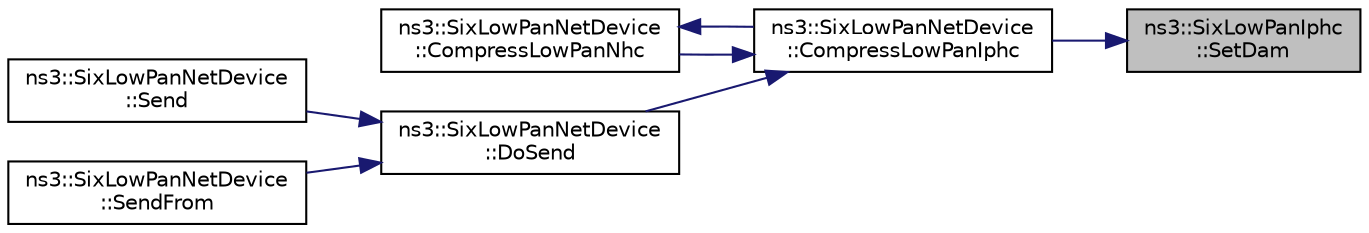 digraph "ns3::SixLowPanIphc::SetDam"
{
 // LATEX_PDF_SIZE
  edge [fontname="Helvetica",fontsize="10",labelfontname="Helvetica",labelfontsize="10"];
  node [fontname="Helvetica",fontsize="10",shape=record];
  rankdir="RL";
  Node1 [label="ns3::SixLowPanIphc\l::SetDam",height=0.2,width=0.4,color="black", fillcolor="grey75", style="filled", fontcolor="black",tooltip="Set the DAM (Destination Address Mode) compression."];
  Node1 -> Node2 [dir="back",color="midnightblue",fontsize="10",style="solid",fontname="Helvetica"];
  Node2 [label="ns3::SixLowPanNetDevice\l::CompressLowPanIphc",height=0.2,width=0.4,color="black", fillcolor="white", style="filled",URL="$classns3_1_1_six_low_pan_net_device.html#a67bf1501ba018d90c5bdb442371a3722",tooltip="Compress the headers according to IPHC compression."];
  Node2 -> Node3 [dir="back",color="midnightblue",fontsize="10",style="solid",fontname="Helvetica"];
  Node3 [label="ns3::SixLowPanNetDevice\l::CompressLowPanNhc",height=0.2,width=0.4,color="black", fillcolor="white", style="filled",URL="$classns3_1_1_six_low_pan_net_device.html#a41d34fd1612e7e6911614fadfef6ab67",tooltip="Compress the headers according to NHC compression."];
  Node3 -> Node2 [dir="back",color="midnightblue",fontsize="10",style="solid",fontname="Helvetica"];
  Node2 -> Node4 [dir="back",color="midnightblue",fontsize="10",style="solid",fontname="Helvetica"];
  Node4 [label="ns3::SixLowPanNetDevice\l::DoSend",height=0.2,width=0.4,color="black", fillcolor="white", style="filled",URL="$classns3_1_1_six_low_pan_net_device.html#a0cd8b4fc52f256bd7743310434ac4680",tooltip=" "];
  Node4 -> Node5 [dir="back",color="midnightblue",fontsize="10",style="solid",fontname="Helvetica"];
  Node5 [label="ns3::SixLowPanNetDevice\l::Send",height=0.2,width=0.4,color="black", fillcolor="white", style="filled",URL="$classns3_1_1_six_low_pan_net_device.html#a6566ae05fbc295d8cd22166b6b2c28ea",tooltip=" "];
  Node4 -> Node6 [dir="back",color="midnightblue",fontsize="10",style="solid",fontname="Helvetica"];
  Node6 [label="ns3::SixLowPanNetDevice\l::SendFrom",height=0.2,width=0.4,color="black", fillcolor="white", style="filled",URL="$classns3_1_1_six_low_pan_net_device.html#aec79675091efa676370a4f9e6f4127e3",tooltip=" "];
}
